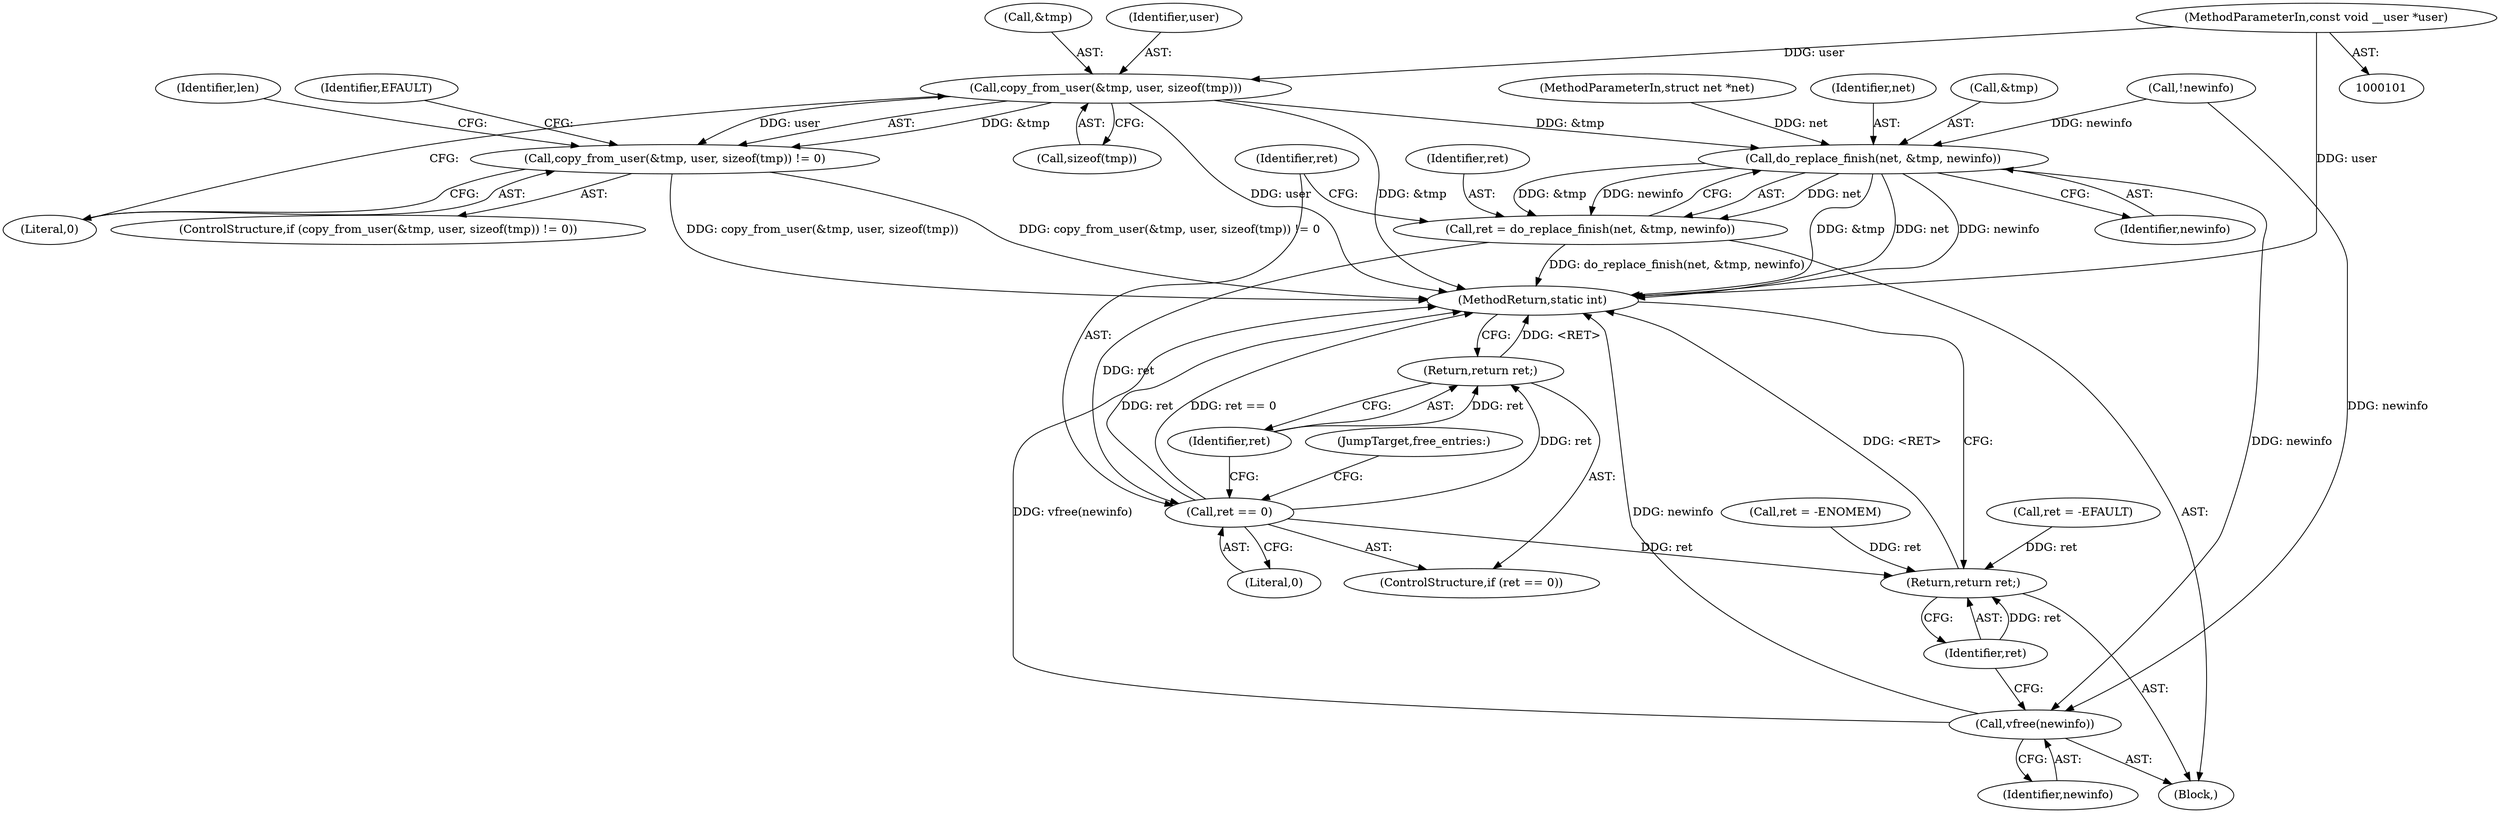 digraph "0_linux_d846f71195d57b0bbb143382647c2c6638b04c5a@pointer" {
"1000103" [label="(MethodParameterIn,const void __user *user)"];
"1000112" [label="(Call,copy_from_user(&tmp, user, sizeof(tmp)))"];
"1000111" [label="(Call,copy_from_user(&tmp, user, sizeof(tmp)) != 0)"];
"1000264" [label="(Call,do_replace_finish(net, &tmp, newinfo))"];
"1000262" [label="(Call,ret = do_replace_finish(net, &tmp, newinfo))"];
"1000270" [label="(Call,ret == 0)"];
"1000273" [label="(Return,return ret;)"];
"1000283" [label="(Return,return ret;)"];
"1000281" [label="(Call,vfree(newinfo))"];
"1000281" [label="(Call,vfree(newinfo))"];
"1000272" [label="(Literal,0)"];
"1000283" [label="(Return,return ret;)"];
"1000282" [label="(Identifier,newinfo)"];
"1000268" [label="(Identifier,newinfo)"];
"1000105" [label="(Block,)"];
"1000110" [label="(ControlStructure,if (copy_from_user(&tmp, user, sizeof(tmp)) != 0))"];
"1000103" [label="(MethodParameterIn,const void __user *user)"];
"1000115" [label="(Identifier,user)"];
"1000273" [label="(Return,return ret;)"];
"1000265" [label="(Identifier,net)"];
"1000118" [label="(Literal,0)"];
"1000284" [label="(Identifier,ret)"];
"1000266" [label="(Call,&tmp)"];
"1000270" [label="(Call,ret == 0)"];
"1000113" [label="(Call,&tmp)"];
"1000257" [label="(Call,ret = -EFAULT)"];
"1000111" [label="(Call,copy_from_user(&tmp, user, sizeof(tmp)) != 0)"];
"1000209" [label="(Call,!newinfo)"];
"1000275" [label="(JumpTarget,free_entries:)"];
"1000112" [label="(Call,copy_from_user(&tmp, user, sizeof(tmp)))"];
"1000274" [label="(Identifier,ret)"];
"1000271" [label="(Identifier,ret)"];
"1000102" [label="(MethodParameterIn,struct net *net)"];
"1000263" [label="(Identifier,ret)"];
"1000116" [label="(Call,sizeof(tmp))"];
"1000236" [label="(Call,ret = -ENOMEM)"];
"1000285" [label="(MethodReturn,static int)"];
"1000269" [label="(ControlStructure,if (ret == 0))"];
"1000264" [label="(Call,do_replace_finish(net, &tmp, newinfo))"];
"1000121" [label="(Identifier,EFAULT)"];
"1000262" [label="(Call,ret = do_replace_finish(net, &tmp, newinfo))"];
"1000124" [label="(Identifier,len)"];
"1000103" -> "1000101"  [label="AST: "];
"1000103" -> "1000285"  [label="DDG: user"];
"1000103" -> "1000112"  [label="DDG: user"];
"1000112" -> "1000111"  [label="AST: "];
"1000112" -> "1000116"  [label="CFG: "];
"1000113" -> "1000112"  [label="AST: "];
"1000115" -> "1000112"  [label="AST: "];
"1000116" -> "1000112"  [label="AST: "];
"1000118" -> "1000112"  [label="CFG: "];
"1000112" -> "1000285"  [label="DDG: user"];
"1000112" -> "1000285"  [label="DDG: &tmp"];
"1000112" -> "1000111"  [label="DDG: &tmp"];
"1000112" -> "1000111"  [label="DDG: user"];
"1000112" -> "1000264"  [label="DDG: &tmp"];
"1000111" -> "1000110"  [label="AST: "];
"1000111" -> "1000118"  [label="CFG: "];
"1000118" -> "1000111"  [label="AST: "];
"1000121" -> "1000111"  [label="CFG: "];
"1000124" -> "1000111"  [label="CFG: "];
"1000111" -> "1000285"  [label="DDG: copy_from_user(&tmp, user, sizeof(tmp))"];
"1000111" -> "1000285"  [label="DDG: copy_from_user(&tmp, user, sizeof(tmp)) != 0"];
"1000264" -> "1000262"  [label="AST: "];
"1000264" -> "1000268"  [label="CFG: "];
"1000265" -> "1000264"  [label="AST: "];
"1000266" -> "1000264"  [label="AST: "];
"1000268" -> "1000264"  [label="AST: "];
"1000262" -> "1000264"  [label="CFG: "];
"1000264" -> "1000285"  [label="DDG: net"];
"1000264" -> "1000285"  [label="DDG: newinfo"];
"1000264" -> "1000285"  [label="DDG: &tmp"];
"1000264" -> "1000262"  [label="DDG: net"];
"1000264" -> "1000262"  [label="DDG: &tmp"];
"1000264" -> "1000262"  [label="DDG: newinfo"];
"1000102" -> "1000264"  [label="DDG: net"];
"1000209" -> "1000264"  [label="DDG: newinfo"];
"1000264" -> "1000281"  [label="DDG: newinfo"];
"1000262" -> "1000105"  [label="AST: "];
"1000263" -> "1000262"  [label="AST: "];
"1000271" -> "1000262"  [label="CFG: "];
"1000262" -> "1000285"  [label="DDG: do_replace_finish(net, &tmp, newinfo)"];
"1000262" -> "1000270"  [label="DDG: ret"];
"1000270" -> "1000269"  [label="AST: "];
"1000270" -> "1000272"  [label="CFG: "];
"1000271" -> "1000270"  [label="AST: "];
"1000272" -> "1000270"  [label="AST: "];
"1000274" -> "1000270"  [label="CFG: "];
"1000275" -> "1000270"  [label="CFG: "];
"1000270" -> "1000285"  [label="DDG: ret == 0"];
"1000270" -> "1000285"  [label="DDG: ret"];
"1000270" -> "1000273"  [label="DDG: ret"];
"1000270" -> "1000283"  [label="DDG: ret"];
"1000273" -> "1000269"  [label="AST: "];
"1000273" -> "1000274"  [label="CFG: "];
"1000274" -> "1000273"  [label="AST: "];
"1000285" -> "1000273"  [label="CFG: "];
"1000273" -> "1000285"  [label="DDG: <RET>"];
"1000274" -> "1000273"  [label="DDG: ret"];
"1000283" -> "1000105"  [label="AST: "];
"1000283" -> "1000284"  [label="CFG: "];
"1000284" -> "1000283"  [label="AST: "];
"1000285" -> "1000283"  [label="CFG: "];
"1000283" -> "1000285"  [label="DDG: <RET>"];
"1000284" -> "1000283"  [label="DDG: ret"];
"1000236" -> "1000283"  [label="DDG: ret"];
"1000257" -> "1000283"  [label="DDG: ret"];
"1000281" -> "1000105"  [label="AST: "];
"1000281" -> "1000282"  [label="CFG: "];
"1000282" -> "1000281"  [label="AST: "];
"1000284" -> "1000281"  [label="CFG: "];
"1000281" -> "1000285"  [label="DDG: newinfo"];
"1000281" -> "1000285"  [label="DDG: vfree(newinfo)"];
"1000209" -> "1000281"  [label="DDG: newinfo"];
}
